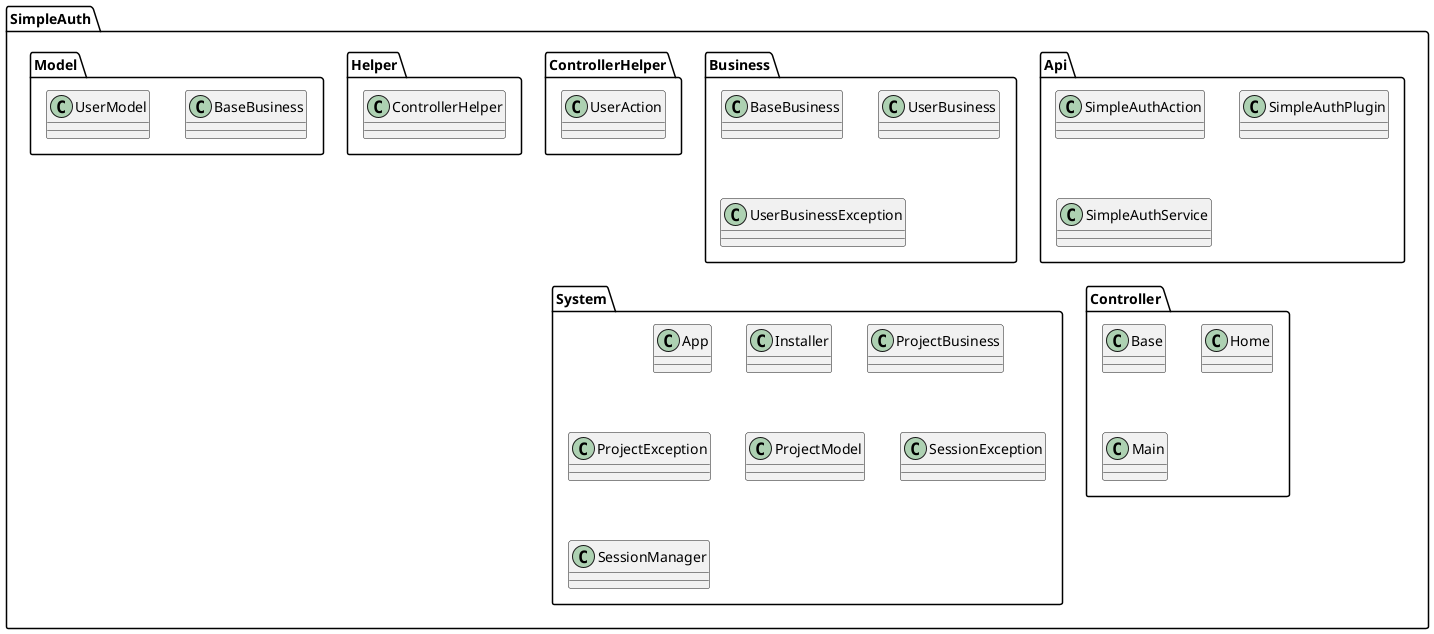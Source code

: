 @startuml
' This is a plantuml file
set namespaceSeparator ::


class SimpleAuth::Api::SimpleAuthAction
class SimpleAuth::Api::SimpleAuthPlugin
class SimpleAuth::Api::SimpleAuthService
class SimpleAuth::Business::BaseBusiness
class SimpleAuth::Business::UserBusiness
class SimpleAuth::Business::UserBusinessException
class SimpleAuth::Controller::Base
class SimpleAuth::Controller::Home
class SimpleAuth::Controller::Main
class SimpleAuth::ControllerHelper::UserAction
class SimpleAuth::Helper::ControllerHelper
class SimpleAuth::Model::BaseBusiness
class SimpleAuth::Model::UserModel
class SimpleAuth::System::App
class SimpleAuth::System::Installer
class SimpleAuth::System::ProjectBusiness
class SimpleAuth::System::ProjectException
class SimpleAuth::System::ProjectModel
class SimpleAuth::System::SessionException
class SimpleAuth::System::SessionManager


@enduml